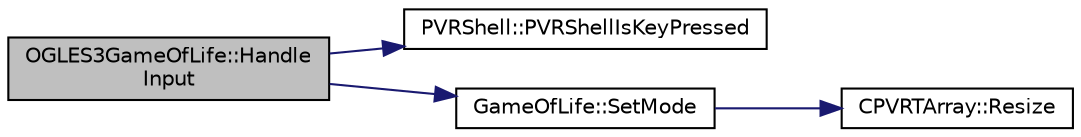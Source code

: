 digraph "OGLES3GameOfLife::HandleInput"
{
  edge [fontname="Helvetica",fontsize="10",labelfontname="Helvetica",labelfontsize="10"];
  node [fontname="Helvetica",fontsize="10",shape=record];
  rankdir="LR";
  Node1 [label="OGLES3GameOfLife::Handle\lInput",height=0.2,width=0.4,color="black", fillcolor="grey75", style="filled", fontcolor="black"];
  Node1 -> Node2 [color="midnightblue",fontsize="10",style="solid"];
  Node2 [label="PVRShell::PVRShellIsKeyPressed",height=0.2,width=0.4,color="black", fillcolor="white", style="filled",URL="$class_p_v_r_shell.html#a3771f847321dbc7aa5a9d8647c49b38b",tooltip="Check if a key was pressed. "];
  Node1 -> Node3 [color="midnightblue",fontsize="10",style="solid"];
  Node3 [label="GameOfLife::SetMode",height=0.2,width=0.4,color="black", fillcolor="white", style="filled",URL="$class_game_of_life.html#ac5c143c1f1dda4e697cee821b1356f92"];
  Node3 -> Node4 [color="midnightblue",fontsize="10",style="solid"];
  Node4 [label="CPVRTArray::Resize",height=0.2,width=0.4,color="black", fillcolor="white", style="filled",URL="$class_c_p_v_r_t_array.html#a00a9fef0228cc45482ece29697b3c709",tooltip="Changes the array to the new size. "];
}
